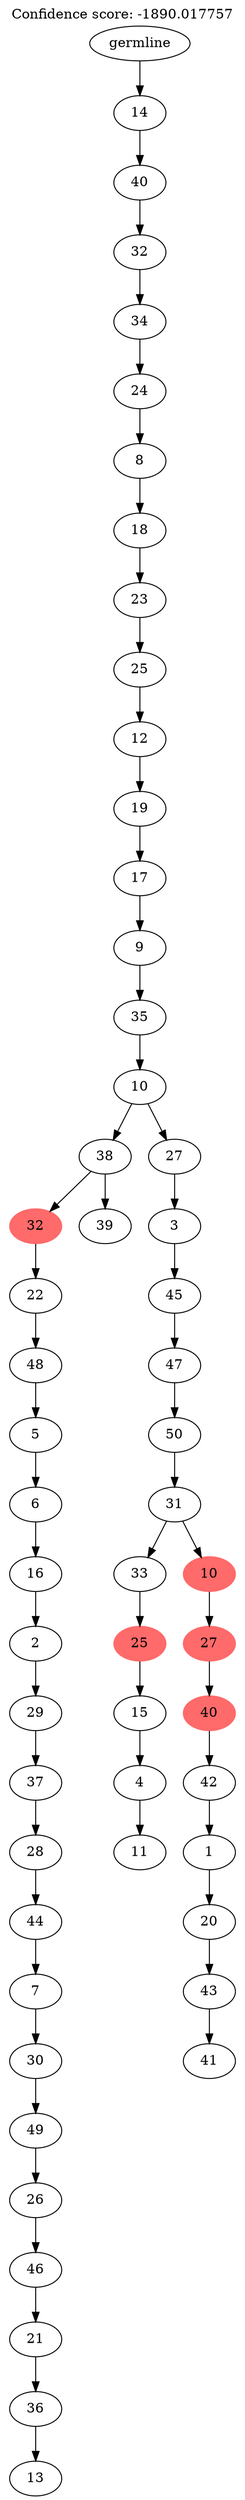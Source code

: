 digraph g {
	"54" -> "55";
	"55" [label="13"];
	"53" -> "54";
	"54" [label="36"];
	"52" -> "53";
	"53" [label="21"];
	"51" -> "52";
	"52" [label="46"];
	"50" -> "51";
	"51" [label="26"];
	"49" -> "50";
	"50" [label="49"];
	"48" -> "49";
	"49" [label="30"];
	"47" -> "48";
	"48" [label="7"];
	"46" -> "47";
	"47" [label="44"];
	"45" -> "46";
	"46" [label="28"];
	"44" -> "45";
	"45" [label="37"];
	"43" -> "44";
	"44" [label="29"];
	"42" -> "43";
	"43" [label="2"];
	"41" -> "42";
	"42" [label="16"];
	"40" -> "41";
	"41" [label="6"];
	"39" -> "40";
	"40" [label="5"];
	"38" -> "39";
	"39" [label="48"];
	"37" -> "38";
	"38" [label="22"];
	"35" -> "36";
	"36" [label="39"];
	"35" -> "37";
	"37" [color=indianred1, style=filled, label="32"];
	"33" -> "34";
	"34" [label="11"];
	"32" -> "33";
	"33" [label="4"];
	"31" -> "32";
	"32" [label="15"];
	"30" -> "31";
	"31" [color=indianred1, style=filled, label="25"];
	"28" -> "29";
	"29" [label="41"];
	"27" -> "28";
	"28" [label="43"];
	"26" -> "27";
	"27" [label="20"];
	"25" -> "26";
	"26" [label="1"];
	"24" -> "25";
	"25" [label="42"];
	"23" -> "24";
	"24" [color=indianred1, style=filled, label="40"];
	"22" -> "23";
	"23" [color=indianred1, style=filled, label="27"];
	"21" -> "22";
	"22" [color=indianred1, style=filled, label="10"];
	"21" -> "30";
	"30" [label="33"];
	"20" -> "21";
	"21" [label="31"];
	"19" -> "20";
	"20" [label="50"];
	"18" -> "19";
	"19" [label="47"];
	"17" -> "18";
	"18" [label="45"];
	"16" -> "17";
	"17" [label="3"];
	"15" -> "16";
	"16" [label="27"];
	"15" -> "35";
	"35" [label="38"];
	"14" -> "15";
	"15" [label="10"];
	"13" -> "14";
	"14" [label="35"];
	"12" -> "13";
	"13" [label="9"];
	"11" -> "12";
	"12" [label="17"];
	"10" -> "11";
	"11" [label="19"];
	"9" -> "10";
	"10" [label="12"];
	"8" -> "9";
	"9" [label="25"];
	"7" -> "8";
	"8" [label="23"];
	"6" -> "7";
	"7" [label="18"];
	"5" -> "6";
	"6" [label="8"];
	"4" -> "5";
	"5" [label="24"];
	"3" -> "4";
	"4" [label="34"];
	"2" -> "3";
	"3" [label="32"];
	"1" -> "2";
	"2" [label="40"];
	"0" -> "1";
	"1" [label="14"];
	"0" [label="germline"];
	labelloc="t";
	label="Confidence score: -1890.017757";
}
